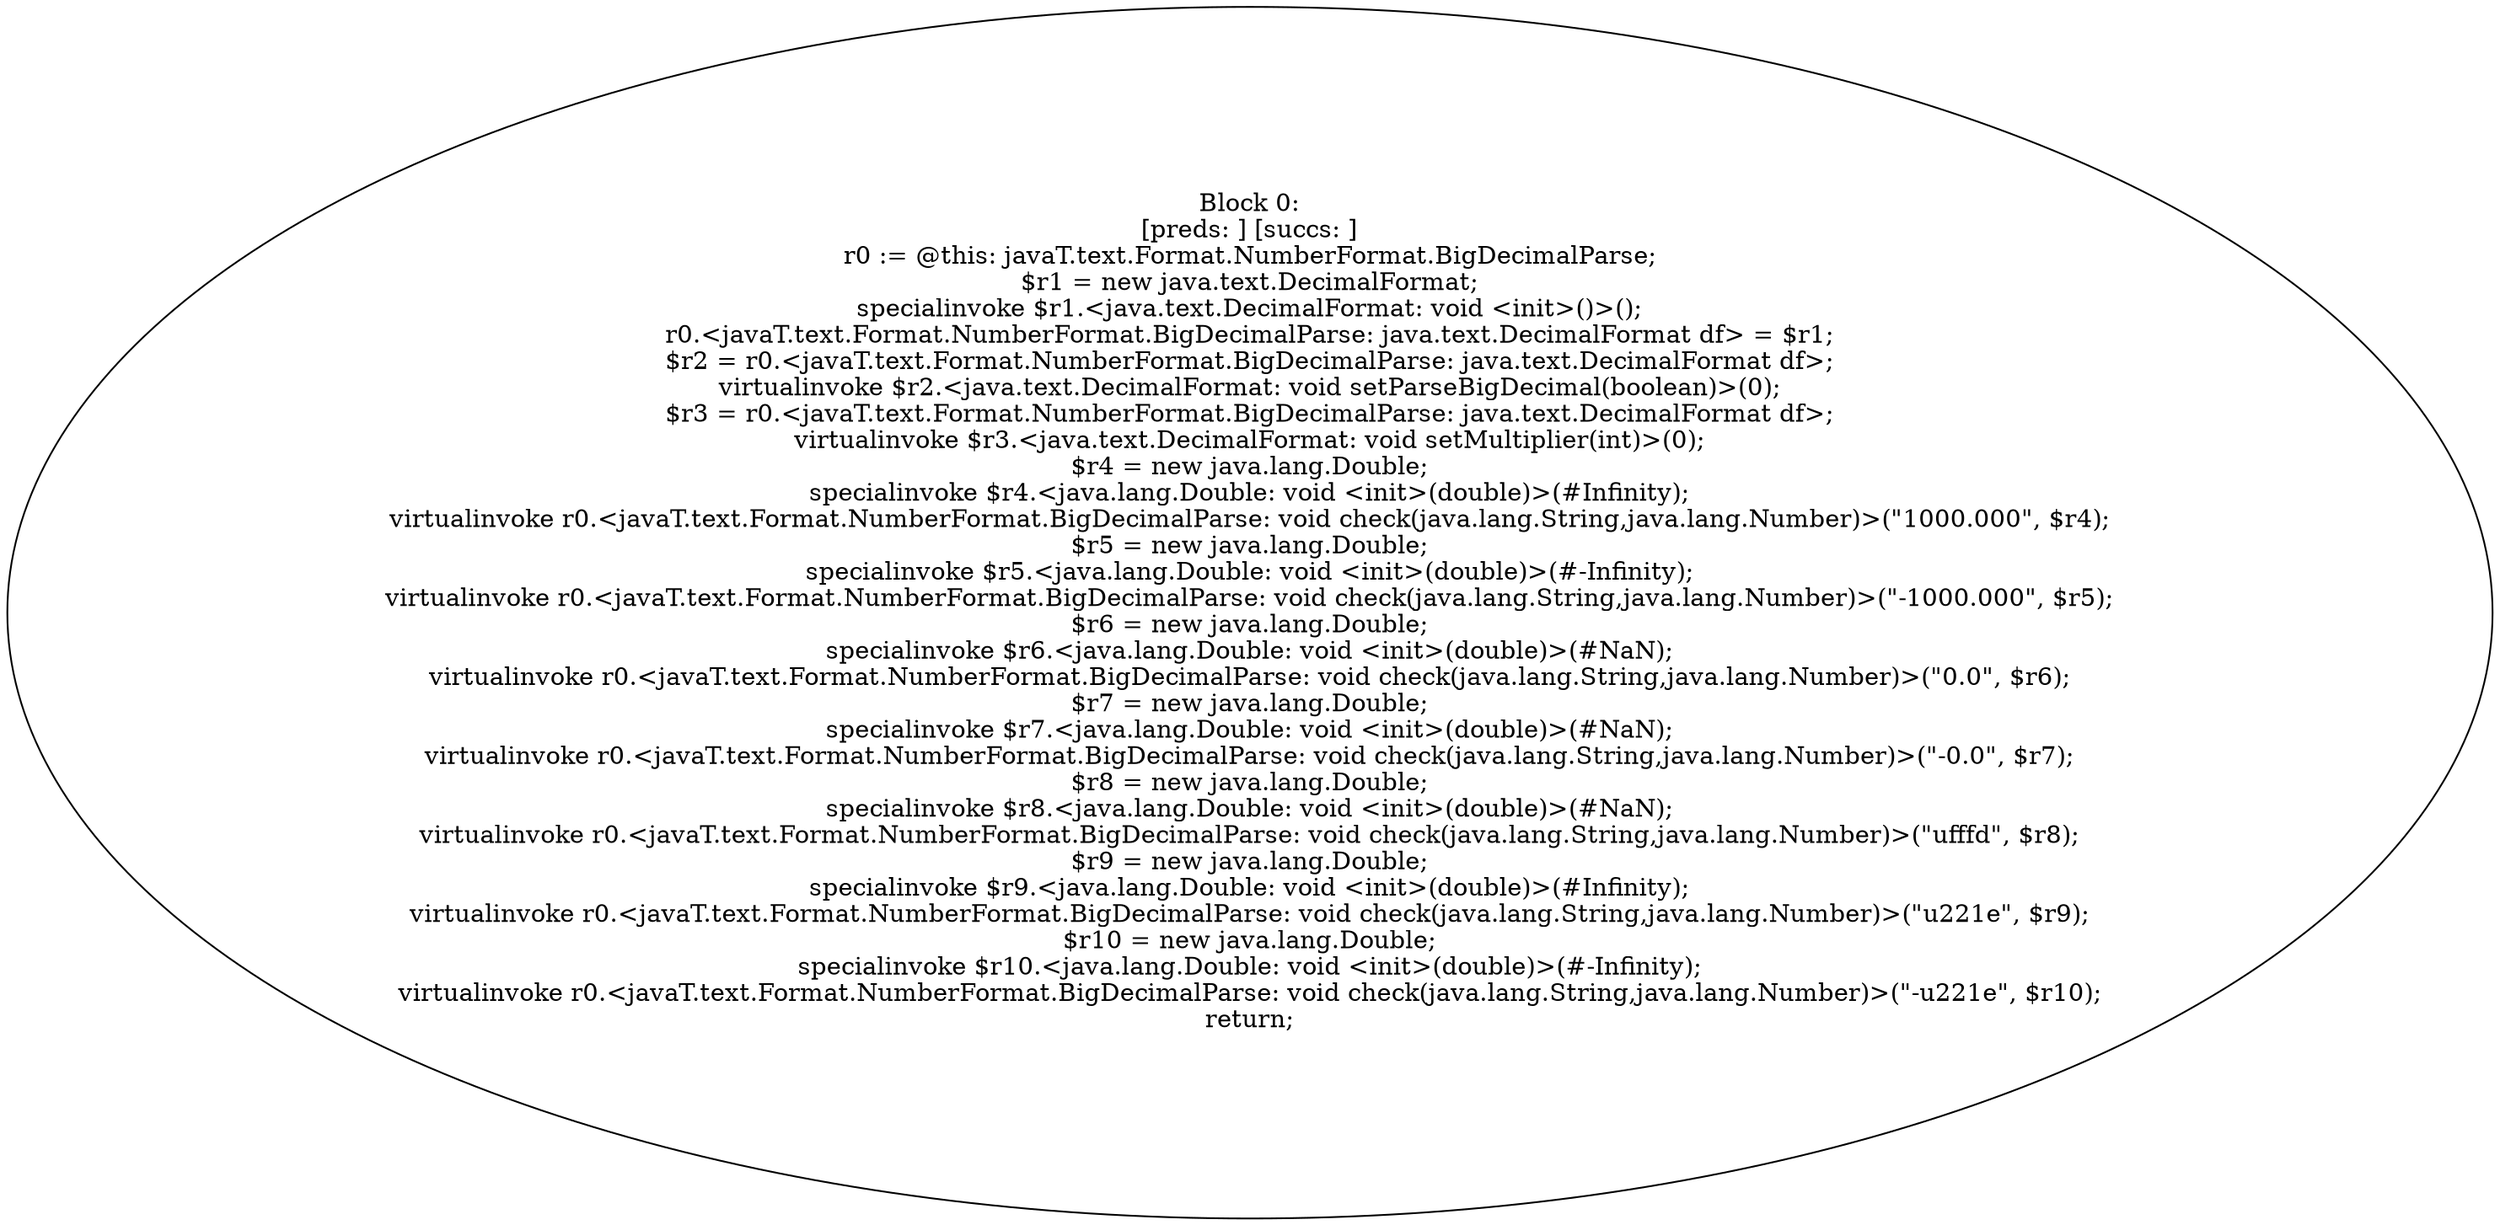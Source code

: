 digraph "unitGraph" {
    "Block 0:
[preds: ] [succs: ]
r0 := @this: javaT.text.Format.NumberFormat.BigDecimalParse;
$r1 = new java.text.DecimalFormat;
specialinvoke $r1.<java.text.DecimalFormat: void <init>()>();
r0.<javaT.text.Format.NumberFormat.BigDecimalParse: java.text.DecimalFormat df> = $r1;
$r2 = r0.<javaT.text.Format.NumberFormat.BigDecimalParse: java.text.DecimalFormat df>;
virtualinvoke $r2.<java.text.DecimalFormat: void setParseBigDecimal(boolean)>(0);
$r3 = r0.<javaT.text.Format.NumberFormat.BigDecimalParse: java.text.DecimalFormat df>;
virtualinvoke $r3.<java.text.DecimalFormat: void setMultiplier(int)>(0);
$r4 = new java.lang.Double;
specialinvoke $r4.<java.lang.Double: void <init>(double)>(#Infinity);
virtualinvoke r0.<javaT.text.Format.NumberFormat.BigDecimalParse: void check(java.lang.String,java.lang.Number)>(\"1000.000\", $r4);
$r5 = new java.lang.Double;
specialinvoke $r5.<java.lang.Double: void <init>(double)>(#-Infinity);
virtualinvoke r0.<javaT.text.Format.NumberFormat.BigDecimalParse: void check(java.lang.String,java.lang.Number)>(\"-1000.000\", $r5);
$r6 = new java.lang.Double;
specialinvoke $r6.<java.lang.Double: void <init>(double)>(#NaN);
virtualinvoke r0.<javaT.text.Format.NumberFormat.BigDecimalParse: void check(java.lang.String,java.lang.Number)>(\"0.0\", $r6);
$r7 = new java.lang.Double;
specialinvoke $r7.<java.lang.Double: void <init>(double)>(#NaN);
virtualinvoke r0.<javaT.text.Format.NumberFormat.BigDecimalParse: void check(java.lang.String,java.lang.Number)>(\"-0.0\", $r7);
$r8 = new java.lang.Double;
specialinvoke $r8.<java.lang.Double: void <init>(double)>(#NaN);
virtualinvoke r0.<javaT.text.Format.NumberFormat.BigDecimalParse: void check(java.lang.String,java.lang.Number)>(\"\ufffd\", $r8);
$r9 = new java.lang.Double;
specialinvoke $r9.<java.lang.Double: void <init>(double)>(#Infinity);
virtualinvoke r0.<javaT.text.Format.NumberFormat.BigDecimalParse: void check(java.lang.String,java.lang.Number)>(\"\u221e\", $r9);
$r10 = new java.lang.Double;
specialinvoke $r10.<java.lang.Double: void <init>(double)>(#-Infinity);
virtualinvoke r0.<javaT.text.Format.NumberFormat.BigDecimalParse: void check(java.lang.String,java.lang.Number)>(\"-\u221e\", $r10);
return;
"
}
